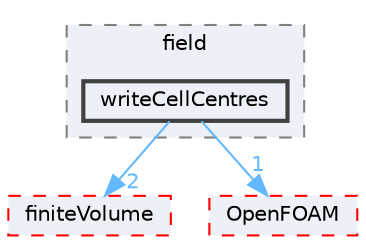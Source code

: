 digraph "src/functionObjects/field/writeCellCentres"
{
 // LATEX_PDF_SIZE
  bgcolor="transparent";
  edge [fontname=Helvetica,fontsize=10,labelfontname=Helvetica,labelfontsize=10];
  node [fontname=Helvetica,fontsize=10,shape=box,height=0.2,width=0.4];
  compound=true
  subgraph clusterdir_bae024cac12ddc6733a616261920a91f {
    graph [ bgcolor="#edf0f7", pencolor="grey50", label="field", fontname=Helvetica,fontsize=10 style="filled,dashed", URL="dir_bae024cac12ddc6733a616261920a91f.html",tooltip=""]
  dir_bc3ba60f8755c67ed610c1542266fe4a [label="writeCellCentres", fillcolor="#edf0f7", color="grey25", style="filled,bold", URL="dir_bc3ba60f8755c67ed610c1542266fe4a.html",tooltip=""];
  }
  dir_9bd15774b555cf7259a6fa18f99fe99b [label="finiteVolume", fillcolor="#edf0f7", color="red", style="filled,dashed", URL="dir_9bd15774b555cf7259a6fa18f99fe99b.html",tooltip=""];
  dir_c5473ff19b20e6ec4dfe5c310b3778a8 [label="OpenFOAM", fillcolor="#edf0f7", color="red", style="filled,dashed", URL="dir_c5473ff19b20e6ec4dfe5c310b3778a8.html",tooltip=""];
  dir_bc3ba60f8755c67ed610c1542266fe4a->dir_9bd15774b555cf7259a6fa18f99fe99b [headlabel="2", labeldistance=1.5 headhref="dir_004417_001387.html" href="dir_004417_001387.html" color="steelblue1" fontcolor="steelblue1"];
  dir_bc3ba60f8755c67ed610c1542266fe4a->dir_c5473ff19b20e6ec4dfe5c310b3778a8 [headlabel="1", labeldistance=1.5 headhref="dir_004417_002695.html" href="dir_004417_002695.html" color="steelblue1" fontcolor="steelblue1"];
}
